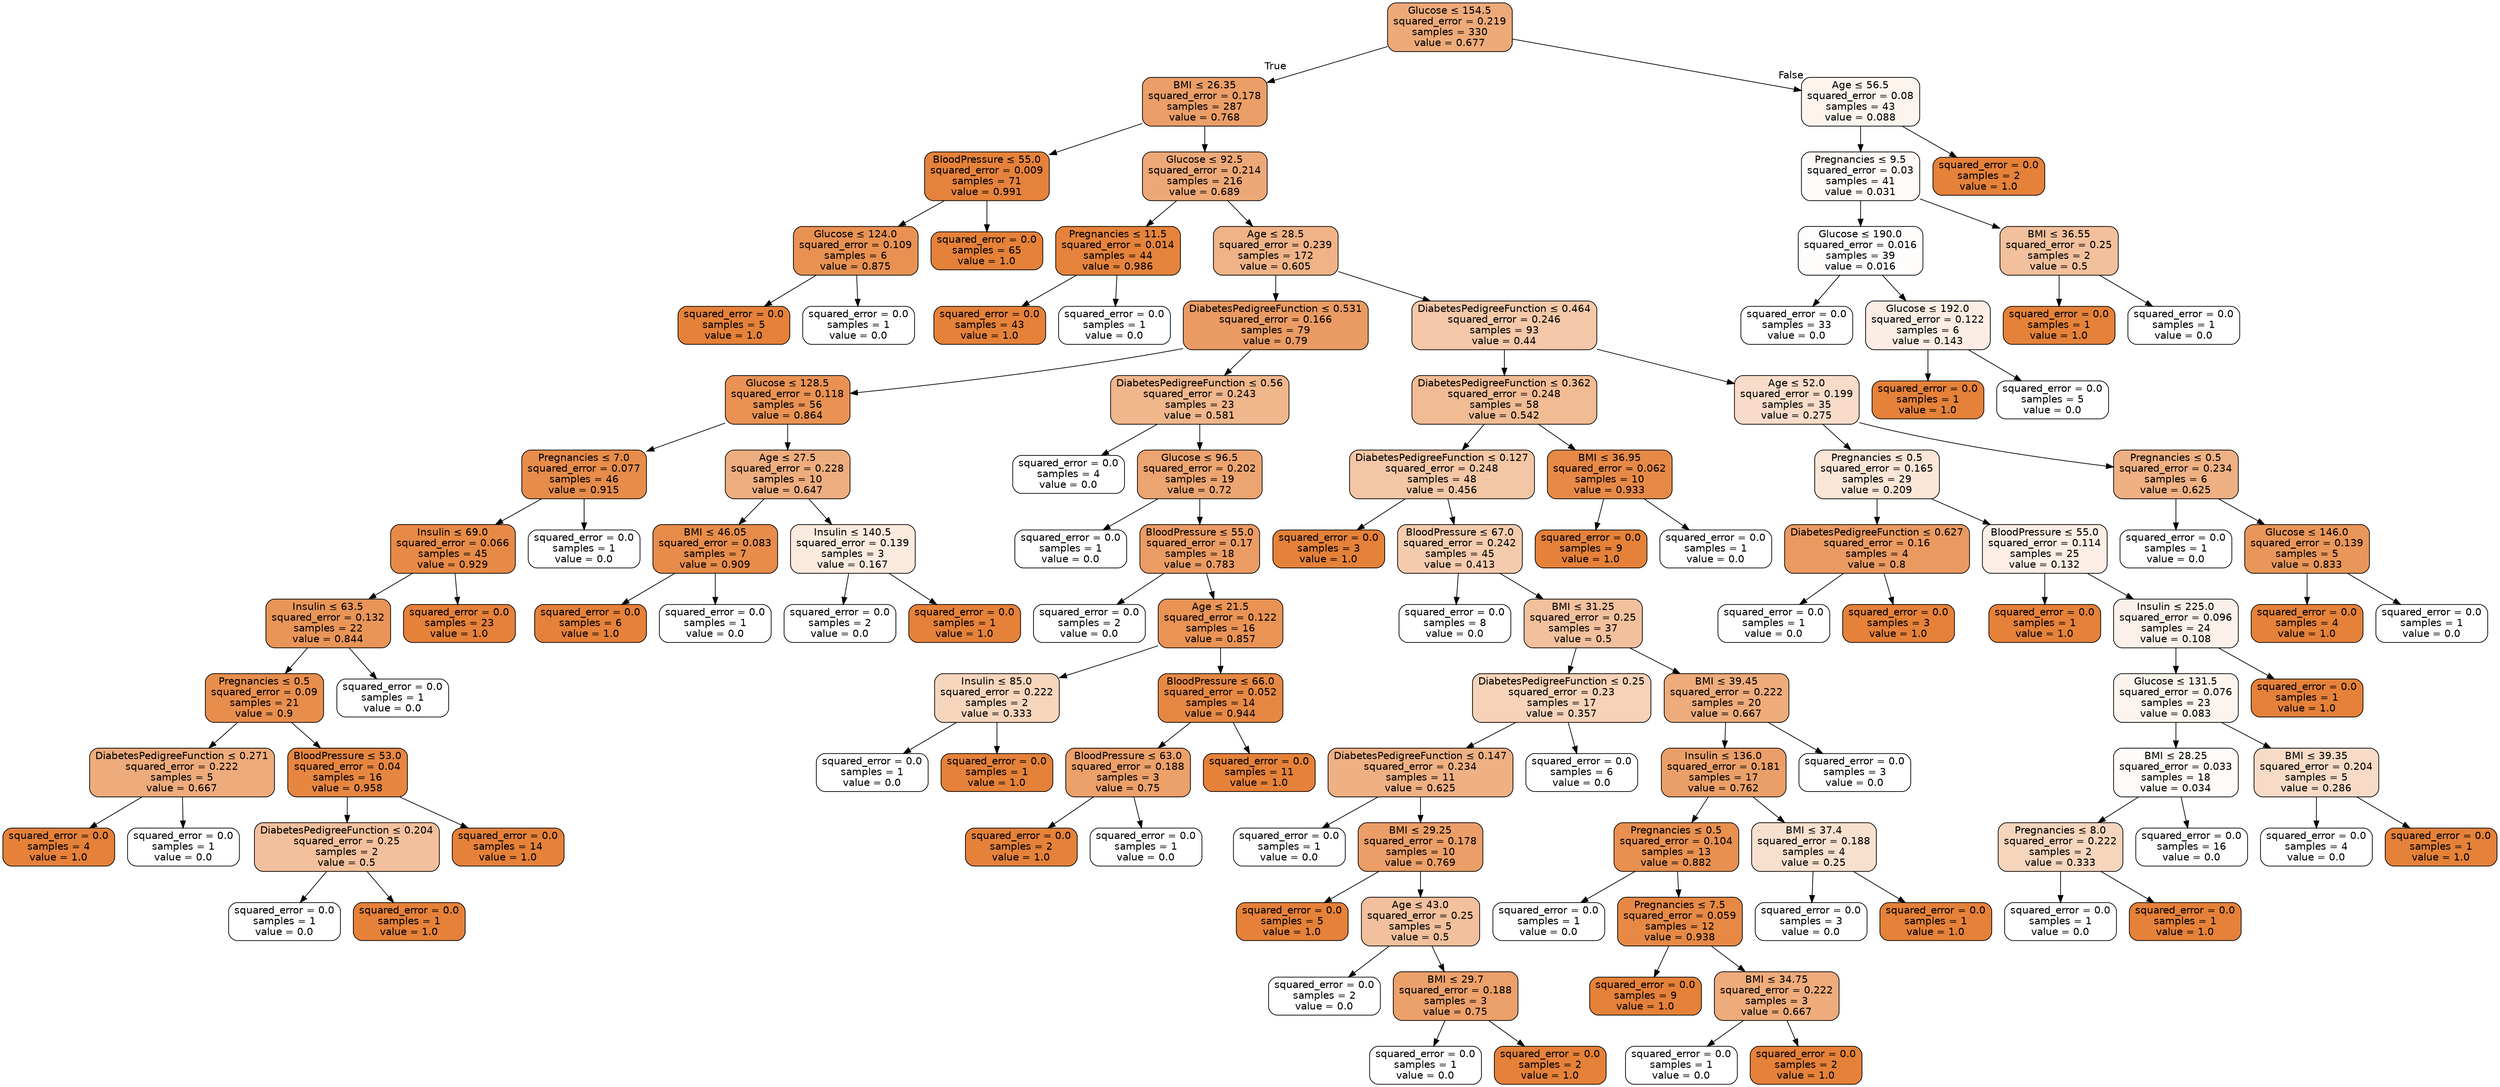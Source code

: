 digraph Tree {
node [shape=box, style="filled, rounded", color="black", fontname="helvetica"] ;
edge [fontname="helvetica"] ;
0 [label=<Glucose &le; 154.5<br/>squared_error = 0.219<br/>samples = 330<br/>value = 0.677>, fillcolor="#edaa79"] ;
1 [label=<BMI &le; 26.35<br/>squared_error = 0.178<br/>samples = 287<br/>value = 0.768>, fillcolor="#eb9e67"] ;
0 -> 1 [labeldistance=2.5, labelangle=45, headlabel="True"] ;
2 [label=<BloodPressure &le; 55.0<br/>squared_error = 0.009<br/>samples = 71<br/>value = 0.991>, fillcolor="#e5823b"] ;
1 -> 2 ;
3 [label=<Glucose &le; 124.0<br/>squared_error = 0.109<br/>samples = 6<br/>value = 0.875>, fillcolor="#e89152"] ;
2 -> 3 ;
4 [label=<squared_error = 0.0<br/>samples = 5<br/>value = 1.0>, fillcolor="#e58139"] ;
3 -> 4 ;
5 [label=<squared_error = 0.0<br/>samples = 1<br/>value = 0.0>, fillcolor="#ffffff"] ;
3 -> 5 ;
6 [label=<squared_error = 0.0<br/>samples = 65<br/>value = 1.0>, fillcolor="#e58139"] ;
2 -> 6 ;
7 [label=<Glucose &le; 92.5<br/>squared_error = 0.214<br/>samples = 216<br/>value = 0.689>, fillcolor="#eda877"] ;
1 -> 7 ;
8 [label=<Pregnancies &le; 11.5<br/>squared_error = 0.014<br/>samples = 44<br/>value = 0.986>, fillcolor="#e5833c"] ;
7 -> 8 ;
9 [label=<squared_error = 0.0<br/>samples = 43<br/>value = 1.0>, fillcolor="#e58139"] ;
8 -> 9 ;
10 [label=<squared_error = 0.0<br/>samples = 1<br/>value = 0.0>, fillcolor="#ffffff"] ;
8 -> 10 ;
11 [label=<Age &le; 28.5<br/>squared_error = 0.239<br/>samples = 172<br/>value = 0.605>, fillcolor="#efb387"] ;
7 -> 11 ;
12 [label=<DiabetesPedigreeFunction &le; 0.531<br/>squared_error = 0.166<br/>samples = 79<br/>value = 0.79>, fillcolor="#ea9b63"] ;
11 -> 12 ;
13 [label=<Glucose &le; 128.5<br/>squared_error = 0.118<br/>samples = 56<br/>value = 0.864>, fillcolor="#e99254"] ;
12 -> 13 ;
14 [label=<Pregnancies &le; 7.0<br/>squared_error = 0.077<br/>samples = 46<br/>value = 0.915>, fillcolor="#e78c4a"] ;
13 -> 14 ;
15 [label=<Insulin &le; 69.0<br/>squared_error = 0.066<br/>samples = 45<br/>value = 0.929>, fillcolor="#e78a47"] ;
14 -> 15 ;
16 [label=<Insulin &le; 63.5<br/>squared_error = 0.132<br/>samples = 22<br/>value = 0.844>, fillcolor="#e99558"] ;
15 -> 16 ;
17 [label=<Pregnancies &le; 0.5<br/>squared_error = 0.09<br/>samples = 21<br/>value = 0.9>, fillcolor="#e88e4d"] ;
16 -> 17 ;
18 [label=<DiabetesPedigreeFunction &le; 0.271<br/>squared_error = 0.222<br/>samples = 5<br/>value = 0.667>, fillcolor="#eeab7b"] ;
17 -> 18 ;
19 [label=<squared_error = 0.0<br/>samples = 4<br/>value = 1.0>, fillcolor="#e58139"] ;
18 -> 19 ;
20 [label=<squared_error = 0.0<br/>samples = 1<br/>value = 0.0>, fillcolor="#ffffff"] ;
18 -> 20 ;
21 [label=<BloodPressure &le; 53.0<br/>squared_error = 0.04<br/>samples = 16<br/>value = 0.958>, fillcolor="#e68641"] ;
17 -> 21 ;
22 [label=<DiabetesPedigreeFunction &le; 0.204<br/>squared_error = 0.25<br/>samples = 2<br/>value = 0.5>, fillcolor="#f2c09c"] ;
21 -> 22 ;
23 [label=<squared_error = 0.0<br/>samples = 1<br/>value = 0.0>, fillcolor="#ffffff"] ;
22 -> 23 ;
24 [label=<squared_error = 0.0<br/>samples = 1<br/>value = 1.0>, fillcolor="#e58139"] ;
22 -> 24 ;
25 [label=<squared_error = 0.0<br/>samples = 14<br/>value = 1.0>, fillcolor="#e58139"] ;
21 -> 25 ;
26 [label=<squared_error = 0.0<br/>samples = 1<br/>value = 0.0>, fillcolor="#ffffff"] ;
16 -> 26 ;
27 [label=<squared_error = 0.0<br/>samples = 23<br/>value = 1.0>, fillcolor="#e58139"] ;
15 -> 27 ;
28 [label=<squared_error = 0.0<br/>samples = 1<br/>value = 0.0>, fillcolor="#ffffff"] ;
14 -> 28 ;
29 [label=<Age &le; 27.5<br/>squared_error = 0.228<br/>samples = 10<br/>value = 0.647>, fillcolor="#eead7f"] ;
13 -> 29 ;
30 [label=<BMI &le; 46.05<br/>squared_error = 0.083<br/>samples = 7<br/>value = 0.909>, fillcolor="#e78c4b"] ;
29 -> 30 ;
31 [label=<squared_error = 0.0<br/>samples = 6<br/>value = 1.0>, fillcolor="#e58139"] ;
30 -> 31 ;
32 [label=<squared_error = 0.0<br/>samples = 1<br/>value = 0.0>, fillcolor="#ffffff"] ;
30 -> 32 ;
33 [label=<Insulin &le; 140.5<br/>squared_error = 0.139<br/>samples = 3<br/>value = 0.167>, fillcolor="#fbeade"] ;
29 -> 33 ;
34 [label=<squared_error = 0.0<br/>samples = 2<br/>value = 0.0>, fillcolor="#ffffff"] ;
33 -> 34 ;
35 [label=<squared_error = 0.0<br/>samples = 1<br/>value = 1.0>, fillcolor="#e58139"] ;
33 -> 35 ;
36 [label=<DiabetesPedigreeFunction &le; 0.56<br/>squared_error = 0.243<br/>samples = 23<br/>value = 0.581>, fillcolor="#f0b68c"] ;
12 -> 36 ;
37 [label=<squared_error = 0.0<br/>samples = 4<br/>value = 0.0>, fillcolor="#ffffff"] ;
36 -> 37 ;
38 [label=<Glucose &le; 96.5<br/>squared_error = 0.202<br/>samples = 19<br/>value = 0.72>, fillcolor="#eca470"] ;
36 -> 38 ;
39 [label=<squared_error = 0.0<br/>samples = 1<br/>value = 0.0>, fillcolor="#ffffff"] ;
38 -> 39 ;
40 [label=<BloodPressure &le; 55.0<br/>squared_error = 0.17<br/>samples = 18<br/>value = 0.783>, fillcolor="#eb9c64"] ;
38 -> 40 ;
41 [label=<squared_error = 0.0<br/>samples = 2<br/>value = 0.0>, fillcolor="#ffffff"] ;
40 -> 41 ;
42 [label=<Age &le; 21.5<br/>squared_error = 0.122<br/>samples = 16<br/>value = 0.857>, fillcolor="#e99355"] ;
40 -> 42 ;
43 [label=<Insulin &le; 85.0<br/>squared_error = 0.222<br/>samples = 2<br/>value = 0.333>, fillcolor="#f6d5bd"] ;
42 -> 43 ;
44 [label=<squared_error = 0.0<br/>samples = 1<br/>value = 0.0>, fillcolor="#ffffff"] ;
43 -> 44 ;
45 [label=<squared_error = 0.0<br/>samples = 1<br/>value = 1.0>, fillcolor="#e58139"] ;
43 -> 45 ;
46 [label=<BloodPressure &le; 66.0<br/>squared_error = 0.052<br/>samples = 14<br/>value = 0.944>, fillcolor="#e68844"] ;
42 -> 46 ;
47 [label=<BloodPressure &le; 63.0<br/>squared_error = 0.188<br/>samples = 3<br/>value = 0.75>, fillcolor="#eca06a"] ;
46 -> 47 ;
48 [label=<squared_error = 0.0<br/>samples = 2<br/>value = 1.0>, fillcolor="#e58139"] ;
47 -> 48 ;
49 [label=<squared_error = 0.0<br/>samples = 1<br/>value = 0.0>, fillcolor="#ffffff"] ;
47 -> 49 ;
50 [label=<squared_error = 0.0<br/>samples = 11<br/>value = 1.0>, fillcolor="#e58139"] ;
46 -> 50 ;
51 [label=<DiabetesPedigreeFunction &le; 0.464<br/>squared_error = 0.246<br/>samples = 93<br/>value = 0.44>, fillcolor="#f4c8a8"] ;
11 -> 51 ;
52 [label=<DiabetesPedigreeFunction &le; 0.362<br/>squared_error = 0.248<br/>samples = 58<br/>value = 0.542>, fillcolor="#f1bb94"] ;
51 -> 52 ;
53 [label=<DiabetesPedigreeFunction &le; 0.127<br/>squared_error = 0.248<br/>samples = 48<br/>value = 0.456>, fillcolor="#f3c6a5"] ;
52 -> 53 ;
54 [label=<squared_error = 0.0<br/>samples = 3<br/>value = 1.0>, fillcolor="#e58139"] ;
53 -> 54 ;
55 [label=<BloodPressure &le; 67.0<br/>squared_error = 0.242<br/>samples = 45<br/>value = 0.413>, fillcolor="#f4cbad"] ;
53 -> 55 ;
56 [label=<squared_error = 0.0<br/>samples = 8<br/>value = 0.0>, fillcolor="#ffffff"] ;
55 -> 56 ;
57 [label=<BMI &le; 31.25<br/>squared_error = 0.25<br/>samples = 37<br/>value = 0.5>, fillcolor="#f2c09c"] ;
55 -> 57 ;
58 [label=<DiabetesPedigreeFunction &le; 0.25<br/>squared_error = 0.23<br/>samples = 17<br/>value = 0.357>, fillcolor="#f6d2b8"] ;
57 -> 58 ;
59 [label=<DiabetesPedigreeFunction &le; 0.147<br/>squared_error = 0.234<br/>samples = 11<br/>value = 0.625>, fillcolor="#efb083"] ;
58 -> 59 ;
60 [label=<squared_error = 0.0<br/>samples = 1<br/>value = 0.0>, fillcolor="#ffffff"] ;
59 -> 60 ;
61 [label=<BMI &le; 29.25<br/>squared_error = 0.178<br/>samples = 10<br/>value = 0.769>, fillcolor="#eb9e67"] ;
59 -> 61 ;
62 [label=<squared_error = 0.0<br/>samples = 5<br/>value = 1.0>, fillcolor="#e58139"] ;
61 -> 62 ;
63 [label=<Age &le; 43.0<br/>squared_error = 0.25<br/>samples = 5<br/>value = 0.5>, fillcolor="#f2c09c"] ;
61 -> 63 ;
64 [label=<squared_error = 0.0<br/>samples = 2<br/>value = 0.0>, fillcolor="#ffffff"] ;
63 -> 64 ;
65 [label=<BMI &le; 29.7<br/>squared_error = 0.188<br/>samples = 3<br/>value = 0.75>, fillcolor="#eca06a"] ;
63 -> 65 ;
66 [label=<squared_error = 0.0<br/>samples = 1<br/>value = 0.0>, fillcolor="#ffffff"] ;
65 -> 66 ;
67 [label=<squared_error = 0.0<br/>samples = 2<br/>value = 1.0>, fillcolor="#e58139"] ;
65 -> 67 ;
68 [label=<squared_error = 0.0<br/>samples = 6<br/>value = 0.0>, fillcolor="#ffffff"] ;
58 -> 68 ;
69 [label=<BMI &le; 39.45<br/>squared_error = 0.222<br/>samples = 20<br/>value = 0.667>, fillcolor="#eeab7b"] ;
57 -> 69 ;
70 [label=<Insulin &le; 136.0<br/>squared_error = 0.181<br/>samples = 17<br/>value = 0.762>, fillcolor="#eb9f68"] ;
69 -> 70 ;
71 [label=<Pregnancies &le; 0.5<br/>squared_error = 0.104<br/>samples = 13<br/>value = 0.882>, fillcolor="#e89050"] ;
70 -> 71 ;
72 [label=<squared_error = 0.0<br/>samples = 1<br/>value = 0.0>, fillcolor="#ffffff"] ;
71 -> 72 ;
73 [label=<Pregnancies &le; 7.5<br/>squared_error = 0.059<br/>samples = 12<br/>value = 0.938>, fillcolor="#e78945"] ;
71 -> 73 ;
74 [label=<squared_error = 0.0<br/>samples = 9<br/>value = 1.0>, fillcolor="#e58139"] ;
73 -> 74 ;
75 [label=<BMI &le; 34.75<br/>squared_error = 0.222<br/>samples = 3<br/>value = 0.667>, fillcolor="#eeab7b"] ;
73 -> 75 ;
76 [label=<squared_error = 0.0<br/>samples = 1<br/>value = 0.0>, fillcolor="#ffffff"] ;
75 -> 76 ;
77 [label=<squared_error = 0.0<br/>samples = 2<br/>value = 1.0>, fillcolor="#e58139"] ;
75 -> 77 ;
78 [label=<BMI &le; 37.4<br/>squared_error = 0.188<br/>samples = 4<br/>value = 0.25>, fillcolor="#f8e0ce"] ;
70 -> 78 ;
79 [label=<squared_error = 0.0<br/>samples = 3<br/>value = 0.0>, fillcolor="#ffffff"] ;
78 -> 79 ;
80 [label=<squared_error = 0.0<br/>samples = 1<br/>value = 1.0>, fillcolor="#e58139"] ;
78 -> 80 ;
81 [label=<squared_error = 0.0<br/>samples = 3<br/>value = 0.0>, fillcolor="#ffffff"] ;
69 -> 81 ;
82 [label=<BMI &le; 36.95<br/>squared_error = 0.062<br/>samples = 10<br/>value = 0.933>, fillcolor="#e78946"] ;
52 -> 82 ;
83 [label=<squared_error = 0.0<br/>samples = 9<br/>value = 1.0>, fillcolor="#e58139"] ;
82 -> 83 ;
84 [label=<squared_error = 0.0<br/>samples = 1<br/>value = 0.0>, fillcolor="#ffffff"] ;
82 -> 84 ;
85 [label=<Age &le; 52.0<br/>squared_error = 0.199<br/>samples = 35<br/>value = 0.275>, fillcolor="#f8dcc9"] ;
51 -> 85 ;
86 [label=<Pregnancies &le; 0.5<br/>squared_error = 0.165<br/>samples = 29<br/>value = 0.209>, fillcolor="#fae5d6"] ;
85 -> 86 ;
87 [label=<DiabetesPedigreeFunction &le; 0.627<br/>squared_error = 0.16<br/>samples = 4<br/>value = 0.8>, fillcolor="#ea9a61"] ;
86 -> 87 ;
88 [label=<squared_error = 0.0<br/>samples = 1<br/>value = 0.0>, fillcolor="#ffffff"] ;
87 -> 88 ;
89 [label=<squared_error = 0.0<br/>samples = 3<br/>value = 1.0>, fillcolor="#e58139"] ;
87 -> 89 ;
90 [label=<BloodPressure &le; 55.0<br/>squared_error = 0.114<br/>samples = 25<br/>value = 0.132>, fillcolor="#fceee5"] ;
86 -> 90 ;
91 [label=<squared_error = 0.0<br/>samples = 1<br/>value = 1.0>, fillcolor="#e58139"] ;
90 -> 91 ;
92 [label=<Insulin &le; 225.0<br/>squared_error = 0.096<br/>samples = 24<br/>value = 0.108>, fillcolor="#fcf1ea"] ;
90 -> 92 ;
93 [label=<Glucose &le; 131.5<br/>squared_error = 0.076<br/>samples = 23<br/>value = 0.083>, fillcolor="#fdf4ee"] ;
92 -> 93 ;
94 [label=<BMI &le; 28.25<br/>squared_error = 0.033<br/>samples = 18<br/>value = 0.034>, fillcolor="#fefbf8"] ;
93 -> 94 ;
95 [label=<Pregnancies &le; 8.0<br/>squared_error = 0.222<br/>samples = 2<br/>value = 0.333>, fillcolor="#f6d5bd"] ;
94 -> 95 ;
96 [label=<squared_error = 0.0<br/>samples = 1<br/>value = 0.0>, fillcolor="#ffffff"] ;
95 -> 96 ;
97 [label=<squared_error = 0.0<br/>samples = 1<br/>value = 1.0>, fillcolor="#e58139"] ;
95 -> 97 ;
98 [label=<squared_error = 0.0<br/>samples = 16<br/>value = 0.0>, fillcolor="#ffffff"] ;
94 -> 98 ;
99 [label=<BMI &le; 39.35<br/>squared_error = 0.204<br/>samples = 5<br/>value = 0.286>, fillcolor="#f8dbc6"] ;
93 -> 99 ;
100 [label=<squared_error = 0.0<br/>samples = 4<br/>value = 0.0>, fillcolor="#ffffff"] ;
99 -> 100 ;
101 [label=<squared_error = 0.0<br/>samples = 1<br/>value = 1.0>, fillcolor="#e58139"] ;
99 -> 101 ;
102 [label=<squared_error = 0.0<br/>samples = 1<br/>value = 1.0>, fillcolor="#e58139"] ;
92 -> 102 ;
103 [label=<Pregnancies &le; 0.5<br/>squared_error = 0.234<br/>samples = 6<br/>value = 0.625>, fillcolor="#efb083"] ;
85 -> 103 ;
104 [label=<squared_error = 0.0<br/>samples = 1<br/>value = 0.0>, fillcolor="#ffffff"] ;
103 -> 104 ;
105 [label=<Glucose &le; 146.0<br/>squared_error = 0.139<br/>samples = 5<br/>value = 0.833>, fillcolor="#e9965a"] ;
103 -> 105 ;
106 [label=<squared_error = 0.0<br/>samples = 4<br/>value = 1.0>, fillcolor="#e58139"] ;
105 -> 106 ;
107 [label=<squared_error = 0.0<br/>samples = 1<br/>value = 0.0>, fillcolor="#ffffff"] ;
105 -> 107 ;
108 [label=<Age &le; 56.5<br/>squared_error = 0.08<br/>samples = 43<br/>value = 0.088>, fillcolor="#fdf4ee"] ;
0 -> 108 [labeldistance=2.5, labelangle=-45, headlabel="False"] ;
109 [label=<Pregnancies &le; 9.5<br/>squared_error = 0.03<br/>samples = 41<br/>value = 0.031>, fillcolor="#fefbf9"] ;
108 -> 109 ;
110 [label=<Glucose &le; 190.0<br/>squared_error = 0.016<br/>samples = 39<br/>value = 0.016>, fillcolor="#fffdfc"] ;
109 -> 110 ;
111 [label=<squared_error = 0.0<br/>samples = 33<br/>value = 0.0>, fillcolor="#ffffff"] ;
110 -> 111 ;
112 [label=<Glucose &le; 192.0<br/>squared_error = 0.122<br/>samples = 6<br/>value = 0.143>, fillcolor="#fbede3"] ;
110 -> 112 ;
113 [label=<squared_error = 0.0<br/>samples = 1<br/>value = 1.0>, fillcolor="#e58139"] ;
112 -> 113 ;
114 [label=<squared_error = 0.0<br/>samples = 5<br/>value = 0.0>, fillcolor="#ffffff"] ;
112 -> 114 ;
115 [label=<BMI &le; 36.55<br/>squared_error = 0.25<br/>samples = 2<br/>value = 0.5>, fillcolor="#f2c09c"] ;
109 -> 115 ;
116 [label=<squared_error = 0.0<br/>samples = 1<br/>value = 1.0>, fillcolor="#e58139"] ;
115 -> 116 ;
117 [label=<squared_error = 0.0<br/>samples = 1<br/>value = 0.0>, fillcolor="#ffffff"] ;
115 -> 117 ;
118 [label=<squared_error = 0.0<br/>samples = 2<br/>value = 1.0>, fillcolor="#e58139"] ;
108 -> 118 ;
}